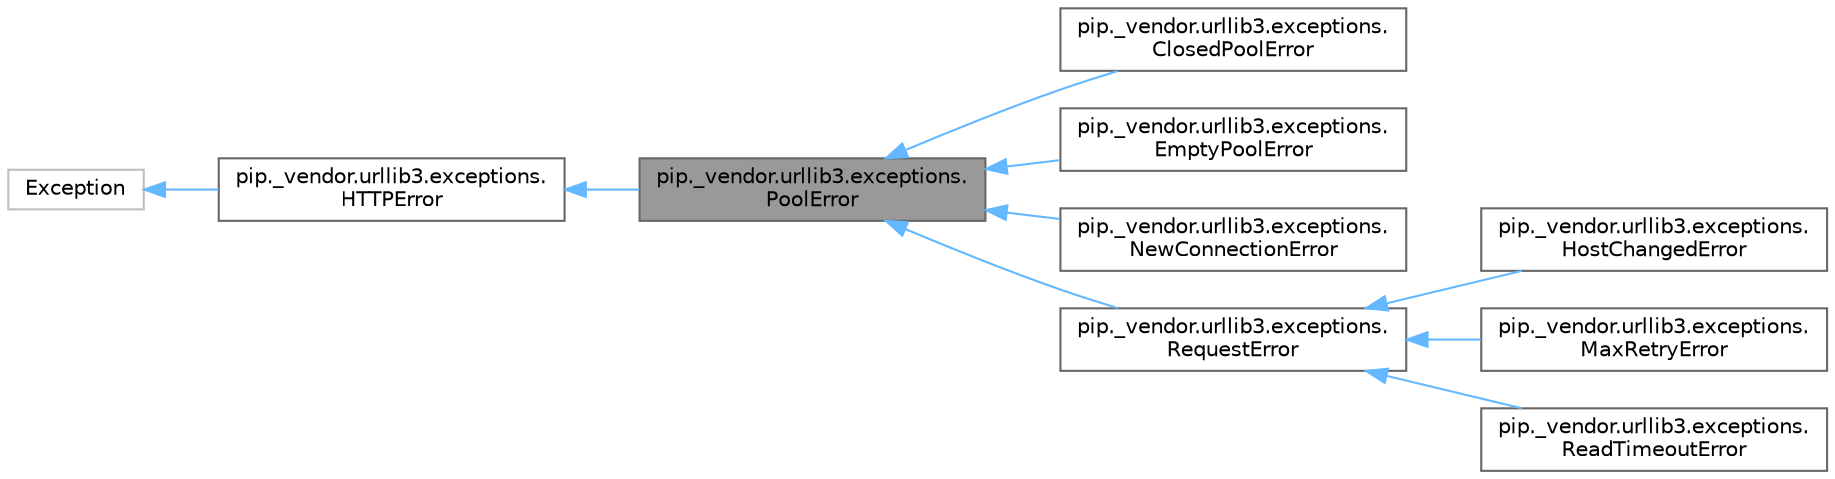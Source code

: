 digraph "pip._vendor.urllib3.exceptions.PoolError"
{
 // LATEX_PDF_SIZE
  bgcolor="transparent";
  edge [fontname=Helvetica,fontsize=10,labelfontname=Helvetica,labelfontsize=10];
  node [fontname=Helvetica,fontsize=10,shape=box,height=0.2,width=0.4];
  rankdir="LR";
  Node1 [id="Node000001",label="pip._vendor.urllib3.exceptions.\lPoolError",height=0.2,width=0.4,color="gray40", fillcolor="grey60", style="filled", fontcolor="black",tooltip=" "];
  Node2 -> Node1 [id="edge10_Node000001_Node000002",dir="back",color="steelblue1",style="solid",tooltip=" "];
  Node2 [id="Node000002",label="pip._vendor.urllib3.exceptions.\lHTTPError",height=0.2,width=0.4,color="gray40", fillcolor="white", style="filled",URL="$d7/d87/classpip_1_1__vendor_1_1urllib3_1_1exceptions_1_1HTTPError.html",tooltip=" "];
  Node3 -> Node2 [id="edge11_Node000002_Node000003",dir="back",color="steelblue1",style="solid",tooltip=" "];
  Node3 [id="Node000003",label="Exception",height=0.2,width=0.4,color="grey75", fillcolor="white", style="filled",URL="$d4/d67/classException.html",tooltip=" "];
  Node1 -> Node4 [id="edge12_Node000001_Node000004",dir="back",color="steelblue1",style="solid",tooltip=" "];
  Node4 [id="Node000004",label="pip._vendor.urllib3.exceptions.\lClosedPoolError",height=0.2,width=0.4,color="gray40", fillcolor="white", style="filled",URL="$d1/dfc/classpip_1_1__vendor_1_1urllib3_1_1exceptions_1_1ClosedPoolError.html",tooltip=" "];
  Node1 -> Node5 [id="edge13_Node000001_Node000005",dir="back",color="steelblue1",style="solid",tooltip=" "];
  Node5 [id="Node000005",label="pip._vendor.urllib3.exceptions.\lEmptyPoolError",height=0.2,width=0.4,color="gray40", fillcolor="white", style="filled",URL="$d6/d74/classpip_1_1__vendor_1_1urllib3_1_1exceptions_1_1EmptyPoolError.html",tooltip=" "];
  Node1 -> Node6 [id="edge14_Node000001_Node000006",dir="back",color="steelblue1",style="solid",tooltip=" "];
  Node6 [id="Node000006",label="pip._vendor.urllib3.exceptions.\lNewConnectionError",height=0.2,width=0.4,color="gray40", fillcolor="white", style="filled",URL="$d8/d10/classpip_1_1__vendor_1_1urllib3_1_1exceptions_1_1NewConnectionError.html",tooltip=" "];
  Node1 -> Node7 [id="edge15_Node000001_Node000007",dir="back",color="steelblue1",style="solid",tooltip=" "];
  Node7 [id="Node000007",label="pip._vendor.urllib3.exceptions.\lRequestError",height=0.2,width=0.4,color="gray40", fillcolor="white", style="filled",URL="$df/d2b/classpip_1_1__vendor_1_1urllib3_1_1exceptions_1_1RequestError.html",tooltip=" "];
  Node7 -> Node8 [id="edge16_Node000007_Node000008",dir="back",color="steelblue1",style="solid",tooltip=" "];
  Node8 [id="Node000008",label="pip._vendor.urllib3.exceptions.\lHostChangedError",height=0.2,width=0.4,color="gray40", fillcolor="white", style="filled",URL="$d7/dd9/classpip_1_1__vendor_1_1urllib3_1_1exceptions_1_1HostChangedError.html",tooltip=" "];
  Node7 -> Node9 [id="edge17_Node000007_Node000009",dir="back",color="steelblue1",style="solid",tooltip=" "];
  Node9 [id="Node000009",label="pip._vendor.urllib3.exceptions.\lMaxRetryError",height=0.2,width=0.4,color="gray40", fillcolor="white", style="filled",URL="$dd/d8d/classpip_1_1__vendor_1_1urllib3_1_1exceptions_1_1MaxRetryError.html",tooltip=" "];
  Node7 -> Node10 [id="edge18_Node000007_Node000010",dir="back",color="steelblue1",style="solid",tooltip=" "];
  Node10 [id="Node000010",label="pip._vendor.urllib3.exceptions.\lReadTimeoutError",height=0.2,width=0.4,color="gray40", fillcolor="white", style="filled",URL="$da/d56/classpip_1_1__vendor_1_1urllib3_1_1exceptions_1_1ReadTimeoutError.html",tooltip=" "];
}

